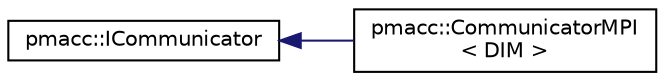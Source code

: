 digraph "Graphical Class Hierarchy"
{
 // LATEX_PDF_SIZE
  edge [fontname="Helvetica",fontsize="10",labelfontname="Helvetica",labelfontsize="10"];
  node [fontname="Helvetica",fontsize="10",shape=record];
  rankdir="LR";
  Node0 [label="pmacc::ICommunicator",height=0.2,width=0.4,color="black", fillcolor="white", style="filled",URL="$classpmacc_1_1_i_communicator.html",tooltip=" "];
  Node0 -> Node1 [dir="back",color="midnightblue",fontsize="10",style="solid",fontname="Helvetica"];
  Node1 [label="pmacc::CommunicatorMPI\l\< DIM \>",height=0.2,width=0.4,color="black", fillcolor="white", style="filled",URL="$classpmacc_1_1_communicator_m_p_i.html",tooltip=" "];
}
